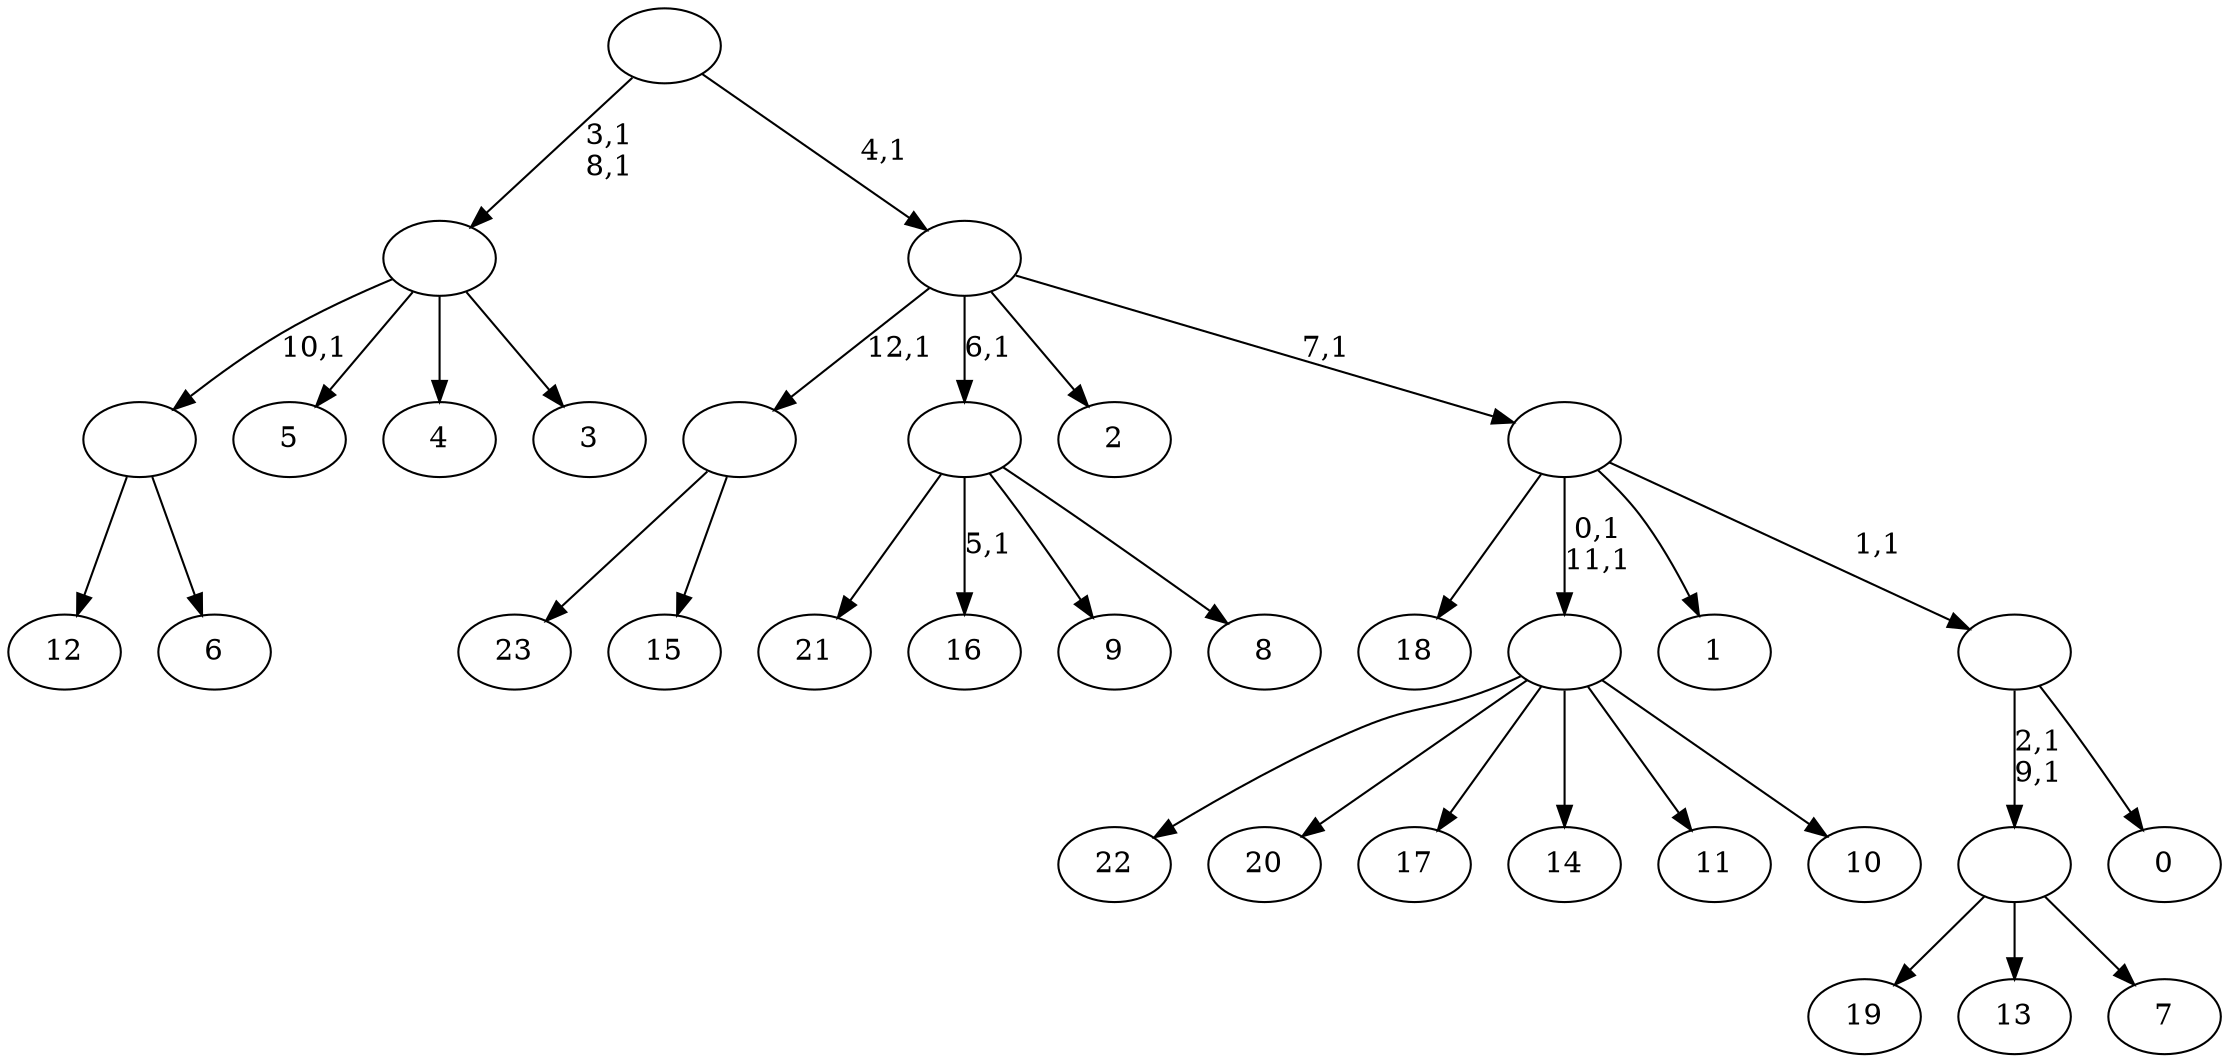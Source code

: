 digraph T {
	37 [label="23"]
	36 [label="22"]
	35 [label="21"]
	34 [label="20"]
	33 [label="19"]
	32 [label="18"]
	31 [label="17"]
	30 [label="16"]
	28 [label="15"]
	27 [label=""]
	26 [label="14"]
	25 [label="13"]
	24 [label="12"]
	23 [label="11"]
	22 [label="10"]
	21 [label=""]
	19 [label="9"]
	18 [label="8"]
	17 [label=""]
	16 [label="7"]
	15 [label=""]
	13 [label="6"]
	12 [label=""]
	11 [label="5"]
	10 [label="4"]
	9 [label="3"]
	8 [label=""]
	6 [label="2"]
	5 [label="1"]
	4 [label="0"]
	3 [label=""]
	2 [label=""]
	1 [label=""]
	0 [label=""]
	27 -> 37 [label=""]
	27 -> 28 [label=""]
	21 -> 36 [label=""]
	21 -> 34 [label=""]
	21 -> 31 [label=""]
	21 -> 26 [label=""]
	21 -> 23 [label=""]
	21 -> 22 [label=""]
	17 -> 30 [label="5,1"]
	17 -> 35 [label=""]
	17 -> 19 [label=""]
	17 -> 18 [label=""]
	15 -> 33 [label=""]
	15 -> 25 [label=""]
	15 -> 16 [label=""]
	12 -> 24 [label=""]
	12 -> 13 [label=""]
	8 -> 12 [label="10,1"]
	8 -> 11 [label=""]
	8 -> 10 [label=""]
	8 -> 9 [label=""]
	3 -> 15 [label="2,1\n9,1"]
	3 -> 4 [label=""]
	2 -> 21 [label="0,1\n11,1"]
	2 -> 32 [label=""]
	2 -> 5 [label=""]
	2 -> 3 [label="1,1"]
	1 -> 27 [label="12,1"]
	1 -> 17 [label="6,1"]
	1 -> 6 [label=""]
	1 -> 2 [label="7,1"]
	0 -> 8 [label="3,1\n8,1"]
	0 -> 1 [label="4,1"]
}
